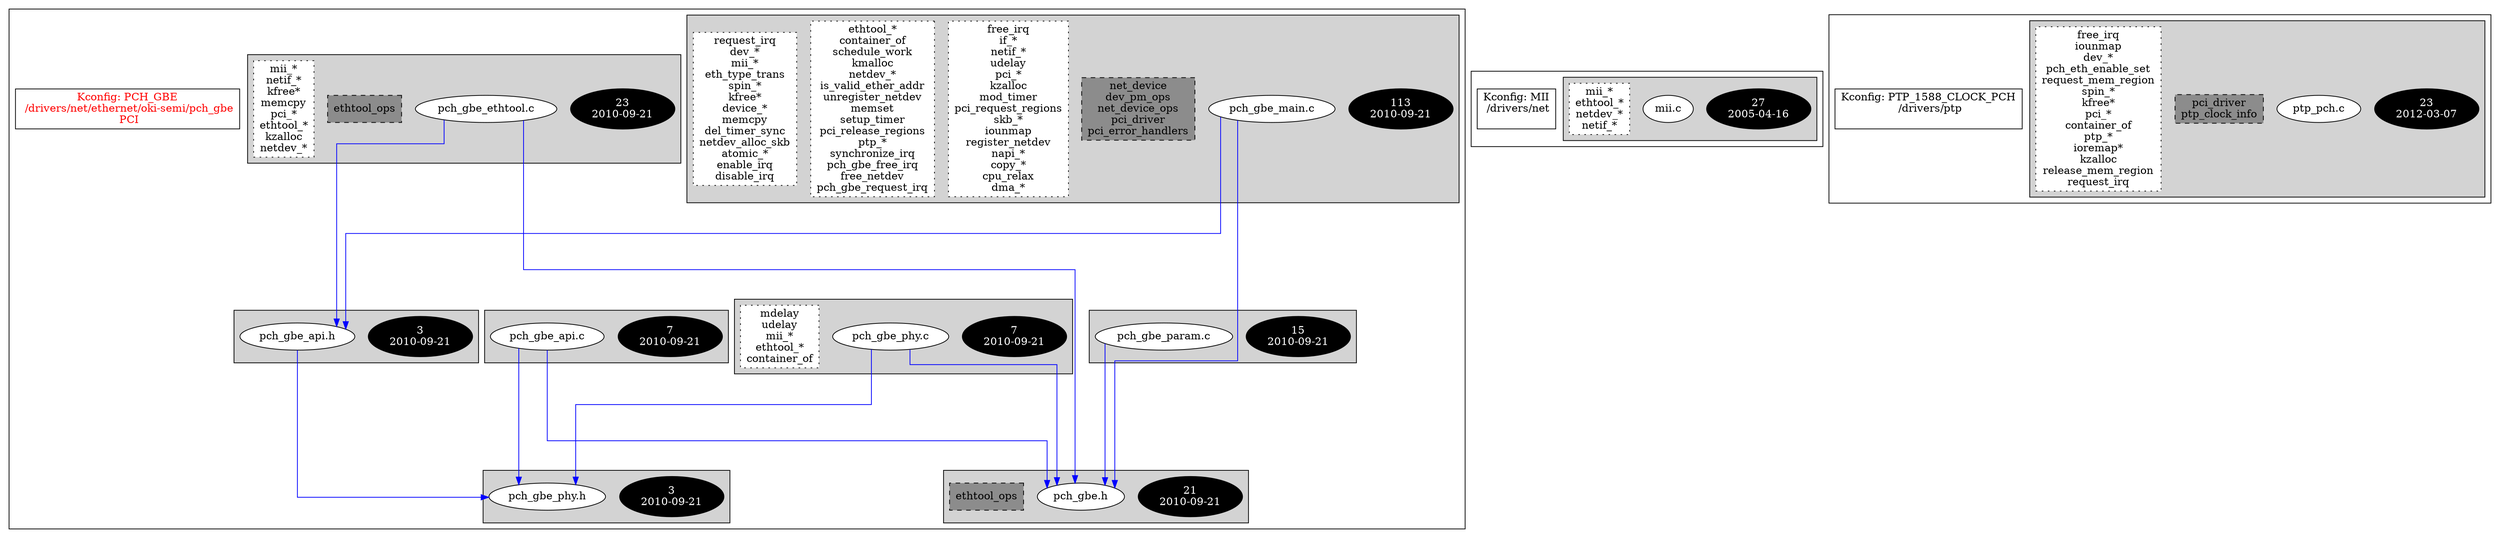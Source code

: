 digraph Driver {
	ranksep=2;
	splines=ortho;
	//Symbol: PCH_GBE
	subgraph "cluster_PCH_GBE"{
		subgraph "cluster_pch_gbe_main.c" {
			style=filled
			"commit_pch_gbe_main.c" [style=filled, fillcolor=black, fontcolor=white, label="113\n2010-09-21"];
			"pch_gbe_main.c" [style=filled, fillcolor=white, fontcolor=black, label="pch_gbe_main.c\n"];
			"structs-pch_gbe_main.c" [style="filled,dashed" shape=box, fillcolor=grey55, fontcolor=black, label="net_device\ndev_pm_ops\nnet_device_ops\npci_driver\npci_error_handlers\n"];
			"funccall3-pch_gbe_main.c" [style="filled,dotted" shape=box, fillcolor=white, fontcolor=black, label="free_irq\nif_*\nnetif_*\nudelay\npci_*\nkzalloc\nmod_timer\npci_request_regions\nskb_*\niounmap\nregister_netdev\nnapi_*\ncopy_*\ncpu_relax\ndma_*\n"];
			"funccall2-pch_gbe_main.c" [style="filled,dotted" shape=box, fillcolor=white, fontcolor=black, label="ethtool_*\ncontainer_of\nschedule_work\nkmalloc\nnetdev_*\nis_valid_ether_addr\nunregister_netdev\nmemset\nsetup_timer\npci_release_regions\nptp_*\nsynchronize_irq\npch_gbe_free_irq\nfree_netdev\npch_gbe_request_irq\n"];
			"funccall1-pch_gbe_main.c" [style="filled,dotted" shape=box, fillcolor=white, fontcolor=black, label="request_irq\ndev_*\nmii_*\neth_type_trans\nspin_*\nkfree*\ndevice_*\nmemcpy\ndel_timer_sync\nnetdev_alloc_skb\natomic_*\nenable_irq\ndisable_irq\n"];
		}
		subgraph "cluster_pch_gbe_api.h" {
			style=filled
			"commit_pch_gbe_api.h" [style=filled, fillcolor=black, fontcolor=white, label="3\n2010-09-21"];
			"pch_gbe_api.h" [style=filled, fillcolor=white, fontcolor=black, label="pch_gbe_api.h\n"];
		}
		subgraph "cluster_pch_gbe_api.c" {
			style=filled
			"commit_pch_gbe_api.c" [style=filled, fillcolor=black, fontcolor=white, label="7\n2010-09-21"];
			"pch_gbe_api.c" [style=filled, fillcolor=white, fontcolor=black, label="pch_gbe_api.c\n"];
		}
		subgraph "cluster_pch_gbe_param.c" {
			style=filled
			"commit_pch_gbe_param.c" [style=filled, fillcolor=black, fontcolor=white, label="15\n2010-09-21"];
			"pch_gbe_param.c" [style=filled, fillcolor=white, fontcolor=black, label="pch_gbe_param.c\n"];
		}
		subgraph "cluster_pch_gbe_ethtool.c" {
			style=filled
			"commit_pch_gbe_ethtool.c" [style=filled, fillcolor=black, fontcolor=white, label="23\n2010-09-21"];
			"pch_gbe_ethtool.c" [style=filled, fillcolor=white, fontcolor=black, label="pch_gbe_ethtool.c\n"];
			"structs-pch_gbe_ethtool.c" [style="filled,dashed" shape=box, fillcolor=grey55, fontcolor=black, label="ethtool_ops\n"];
			"funccall0-pch_gbe_ethtool.c" [style="filled,dotted" shape=box, fillcolor=white, fontcolor=black, label="mii_*\nnetif_*\nkfree*\nmemcpy\npci_*\nethtool_*\nkzalloc\nnetdev_*\n"];
		}
		subgraph "cluster_pch_gbe_phy.h" {
			style=filled
			"commit_pch_gbe_phy.h" [style=filled, fillcolor=black, fontcolor=white, label="3\n2010-09-21"];
			"pch_gbe_phy.h" [style=filled, fillcolor=white, fontcolor=black, label="pch_gbe_phy.h\n"];
		}
		subgraph "cluster_pch_gbe_phy.c" {
			style=filled
			"commit_pch_gbe_phy.c" [style=filled, fillcolor=black, fontcolor=white, label="7\n2010-09-21"];
			"pch_gbe_phy.c" [style=filled, fillcolor=white, fontcolor=black, label="pch_gbe_phy.c\n"];
			"funccall0-pch_gbe_phy.c" [style="filled,dotted" shape=box, fillcolor=white, fontcolor=black, label="mdelay\nudelay\nmii_*\nethtool_*\ncontainer_of\n"];
		}
		subgraph "cluster_pch_gbe.h" {
			style=filled
			"commit_pch_gbe.h" [style=filled, fillcolor=black, fontcolor=white, label="21\n2010-09-21"];
			"pch_gbe.h" [style=filled, fillcolor=white, fontcolor=black, label="pch_gbe.h\n"];
			"structs-pch_gbe.h" [style="filled,dashed" shape=box, fillcolor=grey55, fontcolor=black, label="ethtool_ops\n"];
		}
		"K:PCH_GBE" [label="Kconfig: PCH_GBE\n /drivers/net/ethernet/oki-semi/pch_gbe\n  PCI ", shape=box, fontcolor=red];
	}
	//Symbol: MII
	subgraph "cluster_MII"{
		subgraph "cluster_mii.c" {
			style=filled
			"commit_mii.c" [style=filled, fillcolor=black, fontcolor=white, label="27\n2005-04-16"];
			"mii.c" [style=filled, fillcolor=white, fontcolor=black, label="mii.c\n"];
			"funccall0-mii.c" [style="filled,dotted" shape=box, fillcolor=white, fontcolor=black, label="mii_*\nethtool_*\nnetdev_*\nnetif_*\n"];
		}
		"K:MII" [label="Kconfig: MII\n /drivers/net\n ", shape=box];
	}
	//Symbol: PTP_1588_CLOCK_PCH
	subgraph "cluster_PTP_1588_CLOCK_PCH"{
		subgraph "cluster_ptp_pch.c" {
			style=filled
			"commit_ptp_pch.c" [style=filled, fillcolor=black, fontcolor=white, label="23\n2012-03-07"];
			"ptp_pch.c" [style=filled, fillcolor=white, fontcolor=black, label="ptp_pch.c\n"];
			"structs-ptp_pch.c" [style="filled,dashed" shape=box, fillcolor=grey55, fontcolor=black, label="pci_driver\nptp_clock_info\n"];
			"funccall0-ptp_pch.c" [style="filled,dotted" shape=box, fillcolor=white, fontcolor=black, label="free_irq\niounmap\ndev_*\npch_eth_enable_set\nrequest_mem_region\nspin_*\nkfree*\npci_*\ncontainer_of\nptp_*\nioremap*\nkzalloc\nrelease_mem_region\nrequest_irq\n"];
		}
		"K:PTP_1588_CLOCK_PCH" [label="Kconfig: PTP_1588_CLOCK_PCH\n /drivers/ptp\n ", shape=box];
	}
"pch_gbe_main.c" -> "pch_gbe_api.h"[color=blue];
"pch_gbe_main.c" -> "pch_gbe.h"[color=blue];
"pch_gbe_api.h" -> "pch_gbe_phy.h"[color=blue];
"pch_gbe_api.c" -> "pch_gbe_phy.h"[color=blue];
"pch_gbe_api.c" -> "pch_gbe.h"[color=blue];
"pch_gbe_param.c" -> "pch_gbe.h"[color=blue];
"pch_gbe_ethtool.c" -> "pch_gbe_api.h"[color=blue];
"pch_gbe_ethtool.c" -> "pch_gbe.h"[color=blue];
"pch_gbe_phy.c" -> "pch_gbe_phy.h"[color=blue];
"pch_gbe_phy.c" -> "pch_gbe.h"[color=blue];
}
